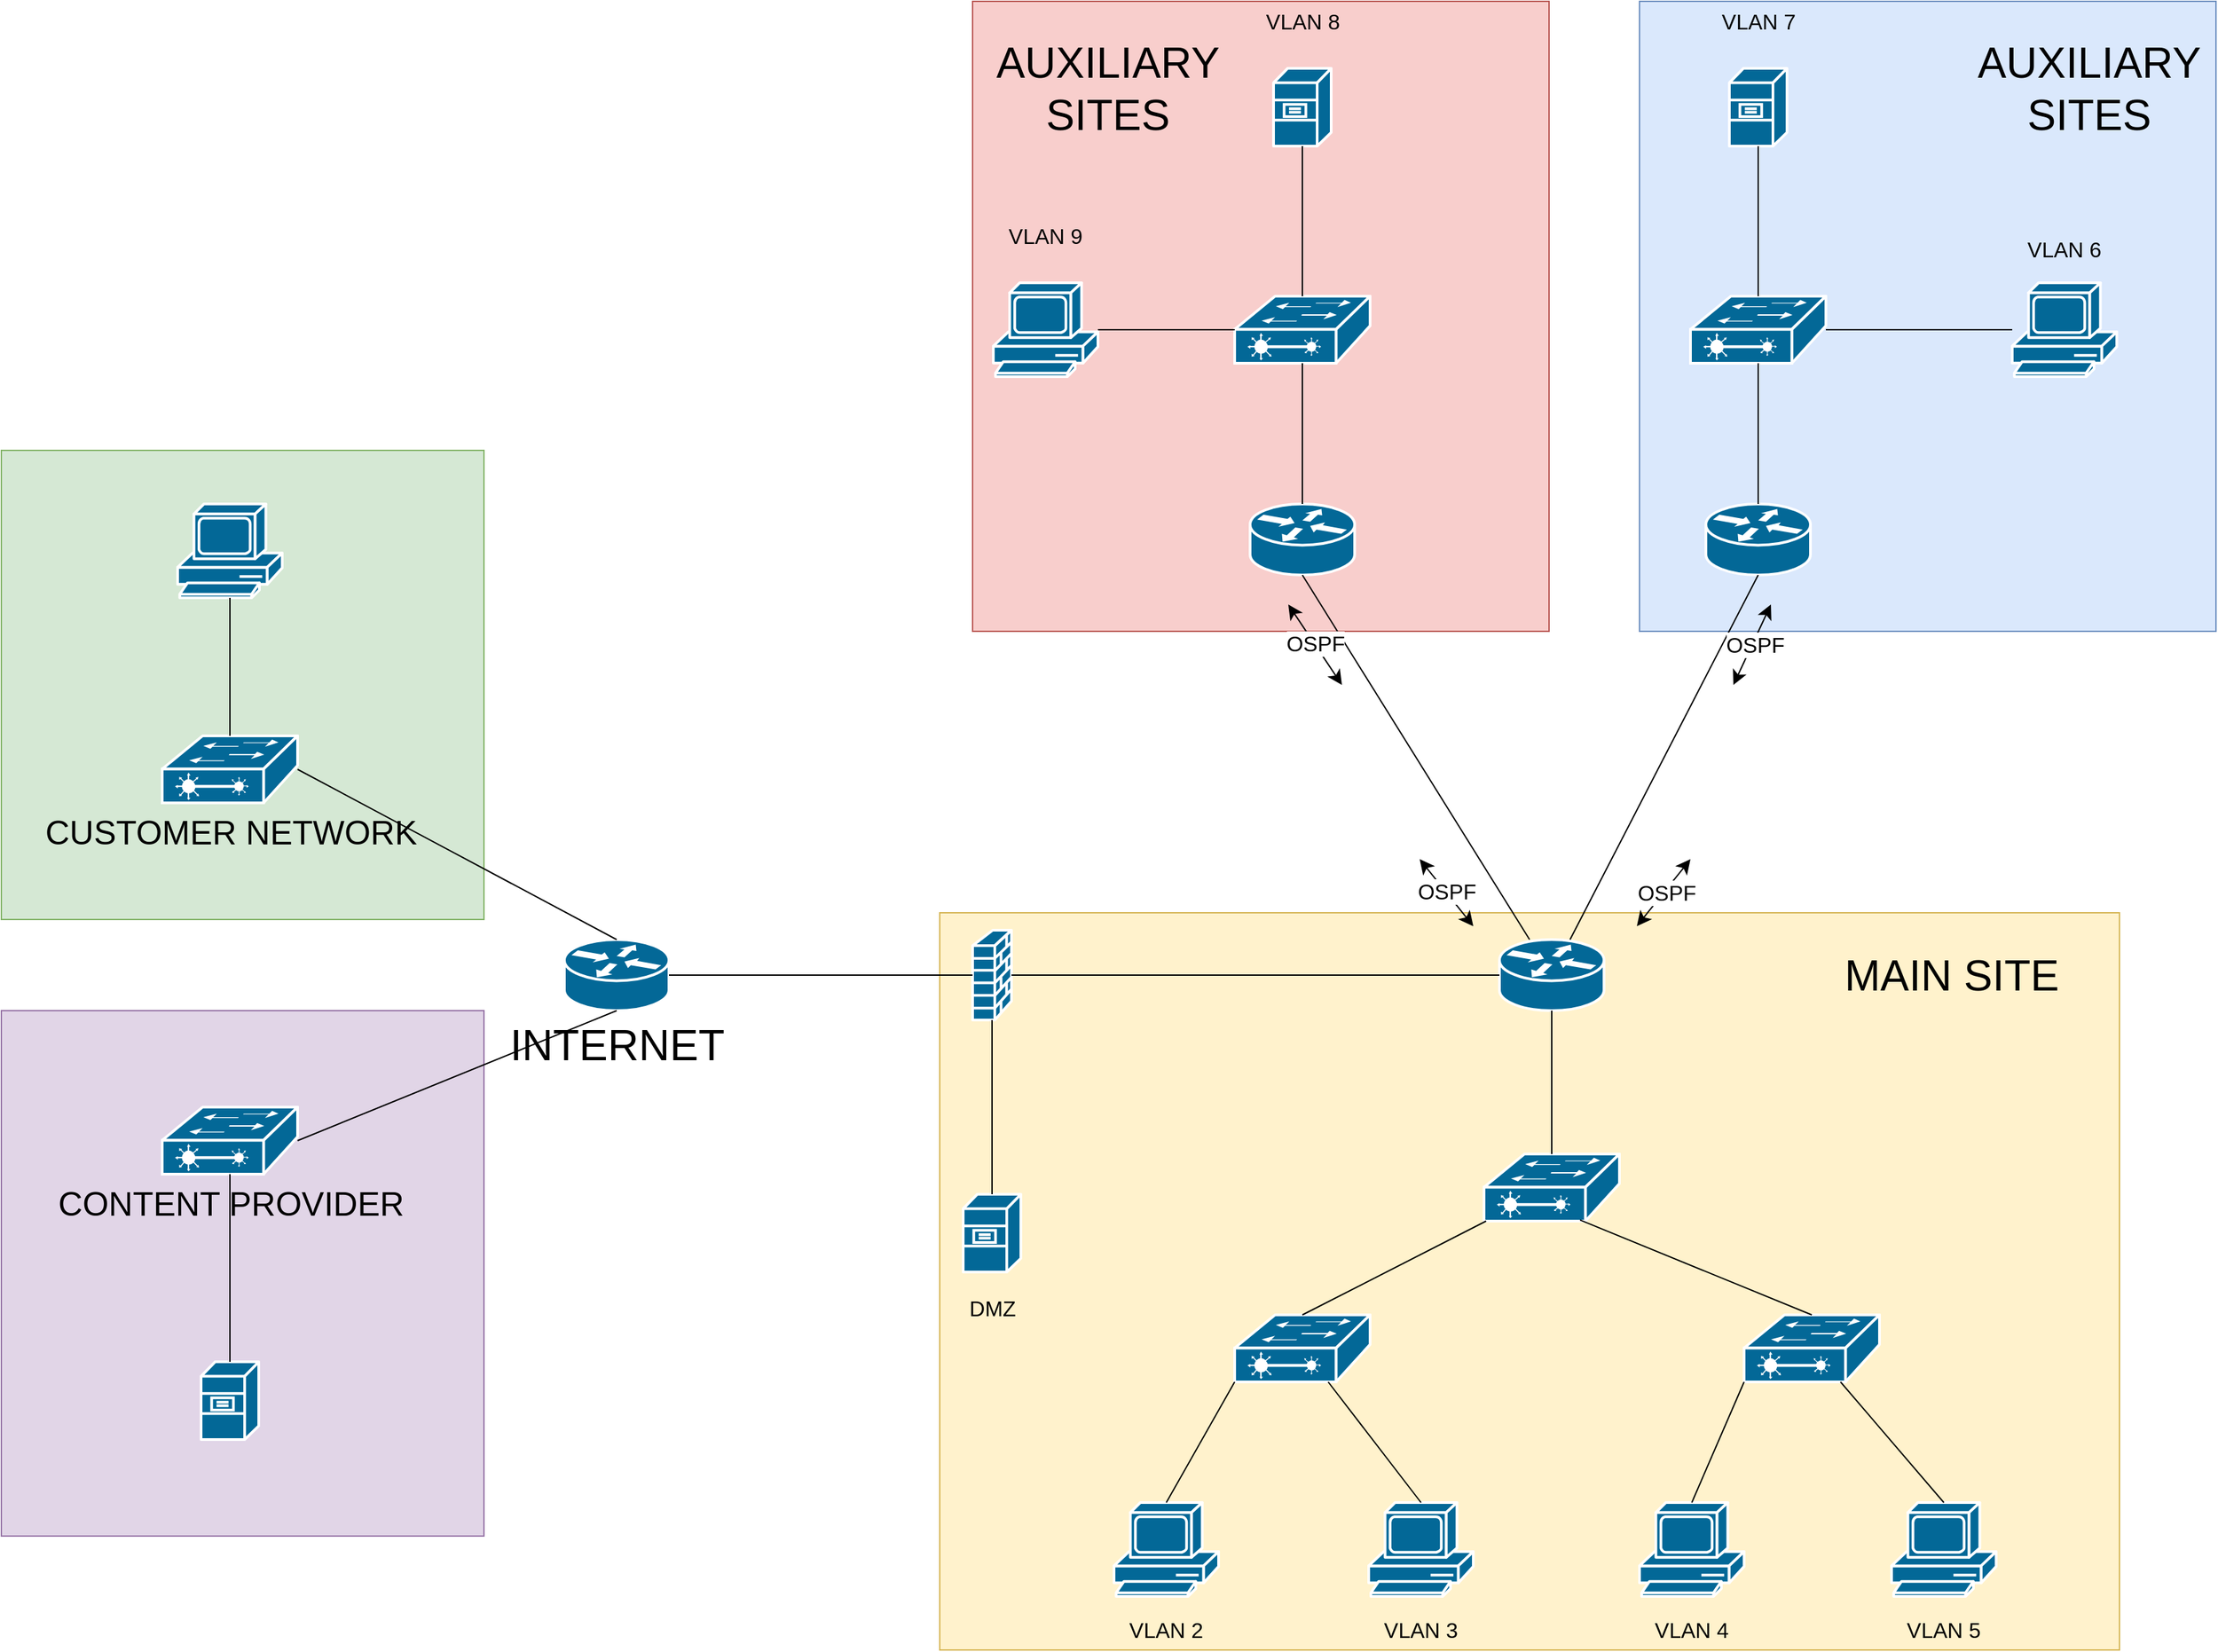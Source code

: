 <mxfile version="21.6.8" type="device">
  <diagram name="Page-1" id="c37626ed-c26b-45fb-9056-f9ebc6bb27b6">
    <mxGraphModel dx="3407" dy="1458" grid="1" gridSize="10" guides="1" tooltips="1" connect="1" arrows="1" fold="1" page="1" pageScale="1" pageWidth="1100" pageHeight="850" background="none" math="0" shadow="0">
      <root>
        <mxCell id="0" />
        <mxCell id="1" parent="0" />
        <mxCell id="qpIabbG1XHJWbCOoEQBx-73" value="" style="rounded=0;whiteSpace=wrap;html=1;fontSize=16;fillColor=#e1d5e7;strokeColor=#9673a6;" vertex="1" parent="1">
          <mxGeometry x="-920" y="798" width="360" height="392" as="geometry" />
        </mxCell>
        <mxCell id="qpIabbG1XHJWbCOoEQBx-72" value="" style="rounded=0;whiteSpace=wrap;html=1;fontSize=16;fillColor=#d5e8d4;strokeColor=#82b366;" vertex="1" parent="1">
          <mxGeometry x="-920" y="380" width="360" height="350" as="geometry" />
        </mxCell>
        <mxCell id="qpIabbG1XHJWbCOoEQBx-1" value="" style="rounded=0;whiteSpace=wrap;html=1;fontSize=16;shadow=0;fillColor=#fff2cc;strokeColor=#d6b656;" vertex="1" parent="1">
          <mxGeometry x="-220" y="725" width="880" height="550" as="geometry" />
        </mxCell>
        <mxCell id="qpIabbG1XHJWbCOoEQBx-2" value="" style="rounded=0;whiteSpace=wrap;html=1;fontSize=16;shadow=0;fillColor=#dae8fc;strokeColor=#6c8ebf;" vertex="1" parent="1">
          <mxGeometry x="302" y="45" width="430" height="470" as="geometry" />
        </mxCell>
        <mxCell id="qpIabbG1XHJWbCOoEQBx-3" value="" style="rounded=0;whiteSpace=wrap;html=1;fontSize=16;shadow=0;fillColor=#f8cecc;strokeColor=#b85450;" vertex="1" parent="1">
          <mxGeometry x="-195.5" y="45" width="430" height="470" as="geometry" />
        </mxCell>
        <mxCell id="qpIabbG1XHJWbCOoEQBx-4" value="" style="shape=mxgraph.cisco.switches.layer_2_remote_switch;sketch=0;html=1;pointerEvents=1;dashed=0;fillColor=#036897;strokeColor=#ffffff;strokeWidth=2;verticalLabelPosition=bottom;verticalAlign=top;align=center;outlineConnect=0;fontSize=16;" vertex="1" parent="1">
          <mxGeometry y="265" width="101" height="50" as="geometry" />
        </mxCell>
        <mxCell id="qpIabbG1XHJWbCOoEQBx-5" value="" style="shape=mxgraph.cisco.computers_and_peripherals.pc;sketch=0;html=1;pointerEvents=1;dashed=0;fillColor=#036897;strokeColor=#ffffff;strokeWidth=2;verticalLabelPosition=bottom;verticalAlign=top;align=center;outlineConnect=0;fontSize=16;" vertex="1" parent="1">
          <mxGeometry x="-180" y="255" width="78" height="70" as="geometry" />
        </mxCell>
        <mxCell id="qpIabbG1XHJWbCOoEQBx-6" value="" style="shape=mxgraph.cisco.servers.file_server;sketch=0;html=1;pointerEvents=1;dashed=0;fillColor=#036897;strokeColor=#ffffff;strokeWidth=2;verticalLabelPosition=bottom;verticalAlign=top;align=center;outlineConnect=0;fontSize=16;" vertex="1" parent="1">
          <mxGeometry x="29" y="95" width="43" height="58" as="geometry" />
        </mxCell>
        <mxCell id="qpIabbG1XHJWbCOoEQBx-7" value="" style="endArrow=none;html=1;rounded=0;fontSize=12;startSize=8;endSize=8;curved=1;exitX=0.5;exitY=0;exitDx=0;exitDy=0;exitPerimeter=0;entryX=0.5;entryY=1;entryDx=0;entryDy=0;entryPerimeter=0;" edge="1" parent="1" source="qpIabbG1XHJWbCOoEQBx-4" target="qpIabbG1XHJWbCOoEQBx-6">
          <mxGeometry width="50" height="50" relative="1" as="geometry">
            <mxPoint x="-10" y="-55" as="sourcePoint" />
            <mxPoint x="40" y="-105" as="targetPoint" />
          </mxGeometry>
        </mxCell>
        <mxCell id="qpIabbG1XHJWbCOoEQBx-8" value="" style="endArrow=none;html=1;rounded=0;fontSize=12;startSize=8;endSize=8;curved=1;exitX=0;exitY=0.5;exitDx=0;exitDy=0;exitPerimeter=0;" edge="1" parent="1" source="qpIabbG1XHJWbCOoEQBx-4" target="qpIabbG1XHJWbCOoEQBx-5">
          <mxGeometry width="50" height="50" relative="1" as="geometry">
            <mxPoint x="-10" y="145" as="sourcePoint" />
            <mxPoint x="40" y="95" as="targetPoint" />
          </mxGeometry>
        </mxCell>
        <mxCell id="qpIabbG1XHJWbCOoEQBx-9" value="" style="shape=mxgraph.cisco.switches.layer_2_remote_switch;sketch=0;html=1;pointerEvents=1;dashed=0;fillColor=#036897;strokeColor=#ffffff;strokeWidth=2;verticalLabelPosition=bottom;verticalAlign=top;align=center;outlineConnect=0;fontSize=16;" vertex="1" parent="1">
          <mxGeometry x="340" y="265" width="101" height="50" as="geometry" />
        </mxCell>
        <mxCell id="qpIabbG1XHJWbCOoEQBx-10" value="" style="shape=mxgraph.cisco.computers_and_peripherals.pc;sketch=0;html=1;pointerEvents=1;dashed=0;fillColor=#036897;strokeColor=#ffffff;strokeWidth=2;verticalLabelPosition=bottom;verticalAlign=top;align=center;outlineConnect=0;fontSize=16;" vertex="1" parent="1">
          <mxGeometry x="580" y="255" width="78" height="70" as="geometry" />
        </mxCell>
        <mxCell id="qpIabbG1XHJWbCOoEQBx-11" value="" style="shape=mxgraph.cisco.servers.file_server;sketch=0;html=1;pointerEvents=1;dashed=0;fillColor=#036897;strokeColor=#ffffff;strokeWidth=2;verticalLabelPosition=bottom;verticalAlign=top;align=center;outlineConnect=0;fontSize=16;" vertex="1" parent="1">
          <mxGeometry x="369" y="95" width="43" height="58" as="geometry" />
        </mxCell>
        <mxCell id="qpIabbG1XHJWbCOoEQBx-12" value="" style="endArrow=none;html=1;rounded=0;fontSize=12;startSize=8;endSize=8;curved=1;exitX=0.5;exitY=0;exitDx=0;exitDy=0;exitPerimeter=0;entryX=0.5;entryY=1;entryDx=0;entryDy=0;entryPerimeter=0;" edge="1" parent="1" source="qpIabbG1XHJWbCOoEQBx-9" target="qpIabbG1XHJWbCOoEQBx-11">
          <mxGeometry width="50" height="50" relative="1" as="geometry">
            <mxPoint x="330" y="-55" as="sourcePoint" />
            <mxPoint x="380" y="-105" as="targetPoint" />
          </mxGeometry>
        </mxCell>
        <mxCell id="qpIabbG1XHJWbCOoEQBx-13" value="" style="endArrow=none;html=1;rounded=0;fontSize=12;startSize=8;endSize=8;curved=1;exitX=1;exitY=0.5;exitDx=0;exitDy=0;exitPerimeter=0;" edge="1" parent="1" source="qpIabbG1XHJWbCOoEQBx-9" target="qpIabbG1XHJWbCOoEQBx-10">
          <mxGeometry width="50" height="50" relative="1" as="geometry">
            <mxPoint x="330" y="145" as="sourcePoint" />
            <mxPoint x="380" y="95" as="targetPoint" />
          </mxGeometry>
        </mxCell>
        <mxCell id="qpIabbG1XHJWbCOoEQBx-14" value="" style="shape=mxgraph.cisco.routers.router;sketch=0;html=1;pointerEvents=1;dashed=0;fillColor=#036897;strokeColor=#ffffff;strokeWidth=2;verticalLabelPosition=bottom;verticalAlign=top;align=center;outlineConnect=0;fontSize=16;" vertex="1" parent="1">
          <mxGeometry x="11.5" y="420" width="78" height="53" as="geometry" />
        </mxCell>
        <mxCell id="qpIabbG1XHJWbCOoEQBx-15" value="" style="shape=mxgraph.cisco.routers.router;sketch=0;html=1;pointerEvents=1;dashed=0;fillColor=#036897;strokeColor=#ffffff;strokeWidth=2;verticalLabelPosition=bottom;verticalAlign=top;align=center;outlineConnect=0;fontSize=16;" vertex="1" parent="1">
          <mxGeometry x="351.5" y="420" width="78" height="53" as="geometry" />
        </mxCell>
        <mxCell id="qpIabbG1XHJWbCOoEQBx-16" value="" style="endArrow=none;html=1;rounded=0;fontSize=12;startSize=8;endSize=8;curved=1;exitX=0.5;exitY=1;exitDx=0;exitDy=0;exitPerimeter=0;entryX=0.5;entryY=0;entryDx=0;entryDy=0;entryPerimeter=0;" edge="1" parent="1" source="qpIabbG1XHJWbCOoEQBx-4" target="qpIabbG1XHJWbCOoEQBx-14">
          <mxGeometry width="50" height="50" relative="1" as="geometry">
            <mxPoint x="180" y="345" as="sourcePoint" />
            <mxPoint x="230" y="295" as="targetPoint" />
          </mxGeometry>
        </mxCell>
        <mxCell id="qpIabbG1XHJWbCOoEQBx-17" value="" style="endArrow=none;html=1;rounded=0;fontSize=12;startSize=8;endSize=8;curved=1;exitX=0.5;exitY=1;exitDx=0;exitDy=0;exitPerimeter=0;entryX=0.5;entryY=0;entryDx=0;entryDy=0;entryPerimeter=0;" edge="1" parent="1" source="qpIabbG1XHJWbCOoEQBx-9" target="qpIabbG1XHJWbCOoEQBx-15">
          <mxGeometry width="50" height="50" relative="1" as="geometry">
            <mxPoint x="260" y="315" as="sourcePoint" />
            <mxPoint x="260" y="420" as="targetPoint" />
          </mxGeometry>
        </mxCell>
        <mxCell id="qpIabbG1XHJWbCOoEQBx-18" value="" style="shape=mxgraph.cisco.routers.router;sketch=0;html=1;pointerEvents=1;dashed=0;fillColor=#036897;strokeColor=#ffffff;strokeWidth=2;verticalLabelPosition=bottom;verticalAlign=top;align=center;outlineConnect=0;fontSize=16;" vertex="1" parent="1">
          <mxGeometry x="197.5" y="745" width="78" height="53" as="geometry" />
        </mxCell>
        <mxCell id="qpIabbG1XHJWbCOoEQBx-19" value="" style="endArrow=none;html=1;rounded=0;fontSize=12;startSize=8;endSize=8;curved=1;exitX=0.5;exitY=1;exitDx=0;exitDy=0;exitPerimeter=0;" edge="1" parent="1" source="qpIabbG1XHJWbCOoEQBx-14" target="qpIabbG1XHJWbCOoEQBx-18">
          <mxGeometry width="50" height="50" relative="1" as="geometry">
            <mxPoint x="180" y="585" as="sourcePoint" />
            <mxPoint x="230" y="535" as="targetPoint" />
          </mxGeometry>
        </mxCell>
        <mxCell id="qpIabbG1XHJWbCOoEQBx-20" value="" style="endArrow=none;html=1;rounded=0;fontSize=12;startSize=8;endSize=8;curved=1;entryX=0.5;entryY=1;entryDx=0;entryDy=0;entryPerimeter=0;" edge="1" parent="1" source="qpIabbG1XHJWbCOoEQBx-18" target="qpIabbG1XHJWbCOoEQBx-15">
          <mxGeometry width="50" height="50" relative="1" as="geometry">
            <mxPoint x="180" y="585" as="sourcePoint" />
            <mxPoint x="230" y="535" as="targetPoint" />
          </mxGeometry>
        </mxCell>
        <mxCell id="qpIabbG1XHJWbCOoEQBx-21" value="" style="shape=mxgraph.cisco.switches.layer_2_remote_switch;sketch=0;html=1;pointerEvents=1;dashed=0;fillColor=#036897;strokeColor=#ffffff;strokeWidth=2;verticalLabelPosition=bottom;verticalAlign=top;align=center;outlineConnect=0;fontSize=16;" vertex="1" parent="1">
          <mxGeometry x="186" y="905" width="101" height="50" as="geometry" />
        </mxCell>
        <mxCell id="qpIabbG1XHJWbCOoEQBx-22" value="" style="shape=mxgraph.cisco.switches.layer_2_remote_switch;sketch=0;html=1;pointerEvents=1;dashed=0;fillColor=#036897;strokeColor=#ffffff;strokeWidth=2;verticalLabelPosition=bottom;verticalAlign=top;align=center;outlineConnect=0;fontSize=16;" vertex="1" parent="1">
          <mxGeometry y="1025" width="101" height="50" as="geometry" />
        </mxCell>
        <mxCell id="qpIabbG1XHJWbCOoEQBx-23" value="" style="shape=mxgraph.cisco.switches.layer_2_remote_switch;sketch=0;html=1;pointerEvents=1;dashed=0;fillColor=#036897;strokeColor=#ffffff;strokeWidth=2;verticalLabelPosition=bottom;verticalAlign=top;align=center;outlineConnect=0;fontSize=16;" vertex="1" parent="1">
          <mxGeometry x="380" y="1025" width="101" height="50" as="geometry" />
        </mxCell>
        <mxCell id="qpIabbG1XHJWbCOoEQBx-24" value="" style="shape=mxgraph.cisco.computers_and_peripherals.pc;sketch=0;html=1;pointerEvents=1;dashed=0;fillColor=#036897;strokeColor=#ffffff;strokeWidth=2;verticalLabelPosition=bottom;verticalAlign=top;align=center;outlineConnect=0;fontSize=16;" vertex="1" parent="1">
          <mxGeometry x="-90" y="1165" width="78" height="70" as="geometry" />
        </mxCell>
        <mxCell id="qpIabbG1XHJWbCOoEQBx-25" value="" style="shape=mxgraph.cisco.computers_and_peripherals.pc;sketch=0;html=1;pointerEvents=1;dashed=0;fillColor=#036897;strokeColor=#ffffff;strokeWidth=2;verticalLabelPosition=bottom;verticalAlign=top;align=center;outlineConnect=0;fontSize=16;" vertex="1" parent="1">
          <mxGeometry x="100" y="1165" width="78" height="70" as="geometry" />
        </mxCell>
        <mxCell id="qpIabbG1XHJWbCOoEQBx-26" value="" style="shape=mxgraph.cisco.computers_and_peripherals.pc;sketch=0;html=1;pointerEvents=1;dashed=0;fillColor=#036897;strokeColor=#ffffff;strokeWidth=2;verticalLabelPosition=bottom;verticalAlign=top;align=center;outlineConnect=0;fontSize=16;" vertex="1" parent="1">
          <mxGeometry x="302" y="1165" width="78" height="70" as="geometry" />
        </mxCell>
        <mxCell id="qpIabbG1XHJWbCOoEQBx-27" value="" style="shape=mxgraph.cisco.computers_and_peripherals.pc;sketch=0;html=1;pointerEvents=1;dashed=0;fillColor=#036897;strokeColor=#ffffff;strokeWidth=2;verticalLabelPosition=bottom;verticalAlign=top;align=center;outlineConnect=0;fontSize=16;" vertex="1" parent="1">
          <mxGeometry x="490" y="1165" width="78" height="70" as="geometry" />
        </mxCell>
        <mxCell id="qpIabbG1XHJWbCOoEQBx-28" value="" style="endArrow=none;html=1;rounded=0;fontSize=12;startSize=8;endSize=8;curved=1;entryX=0.5;entryY=1;entryDx=0;entryDy=0;entryPerimeter=0;exitX=0.5;exitY=0;exitDx=0;exitDy=0;exitPerimeter=0;" edge="1" parent="1" source="qpIabbG1XHJWbCOoEQBx-21" target="qpIabbG1XHJWbCOoEQBx-18">
          <mxGeometry width="50" height="50" relative="1" as="geometry">
            <mxPoint x="180" y="995" as="sourcePoint" />
            <mxPoint x="230" y="945" as="targetPoint" />
          </mxGeometry>
        </mxCell>
        <mxCell id="qpIabbG1XHJWbCOoEQBx-29" value="" style="endArrow=none;html=1;rounded=0;fontSize=12;startSize=8;endSize=8;curved=1;exitX=0.5;exitY=0;exitDx=0;exitDy=0;exitPerimeter=0;" edge="1" parent="1" source="qpIabbG1XHJWbCOoEQBx-22" target="qpIabbG1XHJWbCOoEQBx-21">
          <mxGeometry width="50" height="50" relative="1" as="geometry">
            <mxPoint x="180" y="995" as="sourcePoint" />
            <mxPoint x="230" y="945" as="targetPoint" />
          </mxGeometry>
        </mxCell>
        <mxCell id="qpIabbG1XHJWbCOoEQBx-30" value="" style="endArrow=none;html=1;rounded=0;fontSize=12;startSize=8;endSize=8;curved=1;entryX=0.5;entryY=0;entryDx=0;entryDy=0;entryPerimeter=0;exitX=0.709;exitY=0.984;exitDx=0;exitDy=0;exitPerimeter=0;" edge="1" parent="1" source="qpIabbG1XHJWbCOoEQBx-21" target="qpIabbG1XHJWbCOoEQBx-23">
          <mxGeometry width="50" height="50" relative="1" as="geometry">
            <mxPoint x="180" y="995" as="sourcePoint" />
            <mxPoint x="230" y="945" as="targetPoint" />
          </mxGeometry>
        </mxCell>
        <mxCell id="qpIabbG1XHJWbCOoEQBx-31" value="" style="endArrow=none;html=1;rounded=0;fontSize=12;startSize=8;endSize=8;curved=1;entryX=0.5;entryY=0;entryDx=0;entryDy=0;entryPerimeter=0;" edge="1" parent="1" target="qpIabbG1XHJWbCOoEQBx-24">
          <mxGeometry width="50" height="50" relative="1" as="geometry">
            <mxPoint y="1075" as="sourcePoint" />
            <mxPoint x="230" y="945" as="targetPoint" />
          </mxGeometry>
        </mxCell>
        <mxCell id="qpIabbG1XHJWbCOoEQBx-32" value="" style="endArrow=none;html=1;rounded=0;fontSize=12;startSize=8;endSize=8;curved=1;exitX=0.5;exitY=0;exitDx=0;exitDy=0;exitPerimeter=0;" edge="1" parent="1" source="qpIabbG1XHJWbCOoEQBx-25" target="qpIabbG1XHJWbCOoEQBx-22">
          <mxGeometry width="50" height="50" relative="1" as="geometry">
            <mxPoint x="61" y="1085" as="sourcePoint" />
            <mxPoint x="-41" y="1175" as="targetPoint" />
          </mxGeometry>
        </mxCell>
        <mxCell id="qpIabbG1XHJWbCOoEQBx-33" value="" style="endArrow=none;html=1;rounded=0;fontSize=12;startSize=8;endSize=8;curved=1;exitX=0.5;exitY=0;exitDx=0;exitDy=0;exitPerimeter=0;entryX=0;entryY=1;entryDx=0;entryDy=0;entryPerimeter=0;" edge="1" parent="1" source="qpIabbG1XHJWbCOoEQBx-26" target="qpIabbG1XHJWbCOoEQBx-23">
          <mxGeometry width="50" height="50" relative="1" as="geometry">
            <mxPoint x="71" y="1095" as="sourcePoint" />
            <mxPoint x="-31" y="1185" as="targetPoint" />
          </mxGeometry>
        </mxCell>
        <mxCell id="qpIabbG1XHJWbCOoEQBx-34" value="" style="endArrow=none;html=1;rounded=0;fontSize=12;startSize=8;endSize=8;curved=1;exitX=0.5;exitY=0;exitDx=0;exitDy=0;exitPerimeter=0;" edge="1" parent="1" source="qpIabbG1XHJWbCOoEQBx-27" target="qpIabbG1XHJWbCOoEQBx-23">
          <mxGeometry width="50" height="50" relative="1" as="geometry">
            <mxPoint x="81" y="1105" as="sourcePoint" />
            <mxPoint x="-21" y="1195" as="targetPoint" />
          </mxGeometry>
        </mxCell>
        <mxCell id="qpIabbG1XHJWbCOoEQBx-35" value="" style="shape=mxgraph.cisco.security.firewall;sketch=0;html=1;pointerEvents=1;dashed=0;fillColor=#036897;strokeColor=#ffffff;strokeWidth=2;verticalLabelPosition=bottom;verticalAlign=top;align=center;outlineConnect=0;fontSize=16;" vertex="1" parent="1">
          <mxGeometry x="-195.5" y="738" width="29" height="67" as="geometry" />
        </mxCell>
        <mxCell id="qpIabbG1XHJWbCOoEQBx-36" value="" style="endArrow=none;html=1;rounded=0;fontSize=12;startSize=8;endSize=8;curved=1;exitX=0;exitY=0.5;exitDx=0;exitDy=0;exitPerimeter=0;entryX=1;entryY=0.5;entryDx=0;entryDy=0;entryPerimeter=0;" edge="1" parent="1" source="qpIabbG1XHJWbCOoEQBx-18" target="qpIabbG1XHJWbCOoEQBx-35">
          <mxGeometry width="50" height="50" relative="1" as="geometry">
            <mxPoint x="180" y="695" as="sourcePoint" />
            <mxPoint x="230" y="645" as="targetPoint" />
          </mxGeometry>
        </mxCell>
        <mxCell id="qpIabbG1XHJWbCOoEQBx-37" value="" style="endArrow=classic;startArrow=classic;html=1;rounded=0;fontSize=12;startSize=8;endSize=8;curved=1;" edge="1" parent="1">
          <mxGeometry width="50" height="50" relative="1" as="geometry">
            <mxPoint x="138" y="685" as="sourcePoint" />
            <mxPoint x="178" y="735" as="targetPoint" />
          </mxGeometry>
        </mxCell>
        <mxCell id="qpIabbG1XHJWbCOoEQBx-38" value="OSPF" style="edgeLabel;html=1;align=center;verticalAlign=middle;resizable=0;points=[];fontSize=16;" vertex="1" connectable="0" parent="qpIabbG1XHJWbCOoEQBx-37">
          <mxGeometry x="-0.036" y="1" relative="1" as="geometry">
            <mxPoint as="offset" />
          </mxGeometry>
        </mxCell>
        <mxCell id="qpIabbG1XHJWbCOoEQBx-39" value="" style="endArrow=classic;startArrow=classic;html=1;rounded=0;fontSize=12;startSize=8;endSize=8;curved=1;" edge="1" parent="1">
          <mxGeometry width="50" height="50" relative="1" as="geometry">
            <mxPoint x="340" y="685" as="sourcePoint" />
            <mxPoint x="300" y="735" as="targetPoint" />
          </mxGeometry>
        </mxCell>
        <mxCell id="qpIabbG1XHJWbCOoEQBx-40" value="OSPF" style="edgeLabel;html=1;align=center;verticalAlign=middle;resizable=0;points=[];fontSize=16;" vertex="1" connectable="0" parent="qpIabbG1XHJWbCOoEQBx-39">
          <mxGeometry x="-0.036" y="1" relative="1" as="geometry">
            <mxPoint as="offset" />
          </mxGeometry>
        </mxCell>
        <mxCell id="qpIabbG1XHJWbCOoEQBx-41" value="" style="endArrow=classic;startArrow=classic;html=1;rounded=0;fontSize=12;startSize=8;endSize=8;curved=1;" edge="1" parent="1">
          <mxGeometry width="50" height="50" relative="1" as="geometry">
            <mxPoint x="40" y="495" as="sourcePoint" />
            <mxPoint x="80" y="555" as="targetPoint" />
          </mxGeometry>
        </mxCell>
        <mxCell id="qpIabbG1XHJWbCOoEQBx-42" value="OSPF" style="edgeLabel;html=1;align=center;verticalAlign=middle;resizable=0;points=[];fontSize=16;" vertex="1" connectable="0" parent="qpIabbG1XHJWbCOoEQBx-41">
          <mxGeometry x="-0.036" y="1" relative="1" as="geometry">
            <mxPoint as="offset" />
          </mxGeometry>
        </mxCell>
        <mxCell id="qpIabbG1XHJWbCOoEQBx-43" value="" style="endArrow=classic;startArrow=classic;html=1;rounded=0;fontSize=12;startSize=8;endSize=8;curved=1;" edge="1" parent="1">
          <mxGeometry width="50" height="50" relative="1" as="geometry">
            <mxPoint x="400" y="495" as="sourcePoint" />
            <mxPoint x="372" y="555" as="targetPoint" />
          </mxGeometry>
        </mxCell>
        <mxCell id="qpIabbG1XHJWbCOoEQBx-44" value="OSPF" style="edgeLabel;html=1;align=center;verticalAlign=middle;resizable=0;points=[];fontSize=16;" vertex="1" connectable="0" parent="qpIabbG1XHJWbCOoEQBx-43">
          <mxGeometry x="-0.036" y="1" relative="1" as="geometry">
            <mxPoint as="offset" />
          </mxGeometry>
        </mxCell>
        <mxCell id="qpIabbG1XHJWbCOoEQBx-45" value="VLAN 2" style="text;html=1;strokeColor=none;fillColor=none;align=center;verticalAlign=middle;whiteSpace=wrap;rounded=0;fontSize=16;" vertex="1" parent="1">
          <mxGeometry x="-81" y="1245" width="60" height="30" as="geometry" />
        </mxCell>
        <mxCell id="qpIabbG1XHJWbCOoEQBx-46" value="VLAN 3" style="text;html=1;strokeColor=none;fillColor=none;align=center;verticalAlign=middle;whiteSpace=wrap;rounded=0;fontSize=16;" vertex="1" parent="1">
          <mxGeometry x="109" y="1245" width="60" height="30" as="geometry" />
        </mxCell>
        <mxCell id="qpIabbG1XHJWbCOoEQBx-47" value="VLAN 4" style="text;html=1;strokeColor=none;fillColor=none;align=center;verticalAlign=middle;whiteSpace=wrap;rounded=0;fontSize=16;" vertex="1" parent="1">
          <mxGeometry x="311" y="1245" width="60" height="30" as="geometry" />
        </mxCell>
        <mxCell id="qpIabbG1XHJWbCOoEQBx-48" value="VLAN 5" style="text;html=1;strokeColor=none;fillColor=none;align=center;verticalAlign=middle;whiteSpace=wrap;rounded=0;fontSize=16;" vertex="1" parent="1">
          <mxGeometry x="499" y="1245" width="60" height="30" as="geometry" />
        </mxCell>
        <mxCell id="qpIabbG1XHJWbCOoEQBx-49" value="VLAN 8" style="text;html=1;strokeColor=none;fillColor=none;align=center;verticalAlign=middle;whiteSpace=wrap;rounded=0;fontSize=16;" vertex="1" parent="1">
          <mxGeometry x="20.5" y="45" width="60" height="30" as="geometry" />
        </mxCell>
        <mxCell id="qpIabbG1XHJWbCOoEQBx-50" value="VLAN 7" style="text;html=1;strokeColor=none;fillColor=none;align=center;verticalAlign=middle;whiteSpace=wrap;rounded=0;fontSize=16;" vertex="1" parent="1">
          <mxGeometry x="360.5" y="45" width="60" height="30" as="geometry" />
        </mxCell>
        <mxCell id="qpIabbG1XHJWbCOoEQBx-51" value="VLAN 9" style="text;html=1;strokeColor=none;fillColor=none;align=center;verticalAlign=middle;whiteSpace=wrap;rounded=0;fontSize=16;" vertex="1" parent="1">
          <mxGeometry x="-171" y="205" width="60" height="30" as="geometry" />
        </mxCell>
        <mxCell id="qpIabbG1XHJWbCOoEQBx-52" value="VLAN 6" style="text;html=1;strokeColor=none;fillColor=none;align=center;verticalAlign=middle;whiteSpace=wrap;rounded=0;fontSize=16;" vertex="1" parent="1">
          <mxGeometry x="589" y="215" width="60" height="30" as="geometry" />
        </mxCell>
        <mxCell id="qpIabbG1XHJWbCOoEQBx-53" value="" style="shape=mxgraph.cisco.servers.file_server;sketch=0;html=1;pointerEvents=1;dashed=0;fillColor=#036897;strokeColor=#ffffff;strokeWidth=2;verticalLabelPosition=bottom;verticalAlign=top;align=center;outlineConnect=0;fontSize=16;" vertex="1" parent="1">
          <mxGeometry x="-202.5" y="935" width="43" height="58" as="geometry" />
        </mxCell>
        <mxCell id="qpIabbG1XHJWbCOoEQBx-54" value="" style="endArrow=none;html=1;rounded=0;fontSize=12;startSize=8;endSize=8;curved=1;exitX=0.5;exitY=1;exitDx=0;exitDy=0;exitPerimeter=0;entryX=0.5;entryY=0;entryDx=0;entryDy=0;entryPerimeter=0;" edge="1" parent="1" source="qpIabbG1XHJWbCOoEQBx-35" target="qpIabbG1XHJWbCOoEQBx-53">
          <mxGeometry width="50" height="50" relative="1" as="geometry">
            <mxPoint x="-20" y="945" as="sourcePoint" />
            <mxPoint x="-90" y="625" as="targetPoint" />
          </mxGeometry>
        </mxCell>
        <mxCell id="qpIabbG1XHJWbCOoEQBx-55" value="DMZ" style="text;html=1;strokeColor=none;fillColor=none;align=center;verticalAlign=middle;whiteSpace=wrap;rounded=0;fontSize=16;" vertex="1" parent="1">
          <mxGeometry x="-216.5" y="1005" width="71" height="30" as="geometry" />
        </mxCell>
        <mxCell id="qpIabbG1XHJWbCOoEQBx-56" value="&lt;font style=&quot;font-size: 32px;&quot;&gt;MAIN SITE&lt;/font&gt;" style="text;html=1;strokeColor=none;fillColor=none;align=center;verticalAlign=middle;whiteSpace=wrap;rounded=0;fontSize=16;strokeWidth=0;" vertex="1" parent="1">
          <mxGeometry x="450" y="756.5" width="170" height="30" as="geometry" />
        </mxCell>
        <mxCell id="qpIabbG1XHJWbCOoEQBx-57" value="&lt;span style=&quot;font-size: 32px;&quot;&gt;AUXILIARY SITES&lt;/span&gt;" style="text;html=1;strokeColor=none;fillColor=none;align=center;verticalAlign=middle;whiteSpace=wrap;rounded=0;fontSize=16;strokeWidth=0;" vertex="1" parent="1">
          <mxGeometry x="-189" y="95" width="189" height="30" as="geometry" />
        </mxCell>
        <mxCell id="qpIabbG1XHJWbCOoEQBx-58" value="&lt;span style=&quot;font-size: 32px;&quot;&gt;AUXILIARY SITES&lt;/span&gt;" style="text;html=1;strokeColor=none;fillColor=none;align=center;verticalAlign=middle;whiteSpace=wrap;rounded=0;fontSize=16;strokeWidth=0;" vertex="1" parent="1">
          <mxGeometry x="543" y="95" width="189" height="30" as="geometry" />
        </mxCell>
        <mxCell id="qpIabbG1XHJWbCOoEQBx-59" value="&lt;font style=&quot;font-size: 32px;&quot;&gt;INTERNET&lt;/font&gt;" style="shape=mxgraph.cisco.routers.router;sketch=0;html=1;pointerEvents=1;dashed=0;fillColor=#036897;strokeColor=#ffffff;strokeWidth=2;verticalLabelPosition=bottom;verticalAlign=top;align=center;outlineConnect=0;fontSize=16;" vertex="1" parent="1">
          <mxGeometry x="-500" y="745" width="78" height="53" as="geometry" />
        </mxCell>
        <mxCell id="qpIabbG1XHJWbCOoEQBx-60" value="" style="endArrow=none;html=1;rounded=0;fontSize=12;startSize=8;endSize=8;curved=1;exitX=0;exitY=0.5;exitDx=0;exitDy=0;exitPerimeter=0;entryX=1;entryY=0.5;entryDx=0;entryDy=0;entryPerimeter=0;" edge="1" parent="1" source="qpIabbG1XHJWbCOoEQBx-35" target="qpIabbG1XHJWbCOoEQBx-59">
          <mxGeometry width="50" height="50" relative="1" as="geometry">
            <mxPoint x="-210" y="655" as="sourcePoint" />
            <mxPoint x="-160" y="605" as="targetPoint" />
          </mxGeometry>
        </mxCell>
        <mxCell id="qpIabbG1XHJWbCOoEQBx-61" value="" style="endArrow=none;html=1;rounded=0;fontSize=12;startSize=8;endSize=8;curved=1;exitX=0.5;exitY=0;exitDx=0;exitDy=0;exitPerimeter=0;entryX=1;entryY=0.5;entryDx=0;entryDy=0;entryPerimeter=0;" edge="1" parent="1" source="qpIabbG1XHJWbCOoEQBx-59" target="qpIabbG1XHJWbCOoEQBx-62">
          <mxGeometry width="50" height="50" relative="1" as="geometry">
            <mxPoint x="80" y="650" as="sourcePoint" />
            <mxPoint x="-461" y="460" as="targetPoint" />
          </mxGeometry>
        </mxCell>
        <mxCell id="qpIabbG1XHJWbCOoEQBx-62" value="&lt;font style=&quot;font-size: 25px;&quot;&gt;CUSTOMER NETWORK&lt;/font&gt;" style="shape=mxgraph.cisco.switches.layer_2_remote_switch;sketch=0;html=1;pointerEvents=1;dashed=0;fillColor=#036897;strokeColor=#ffffff;strokeWidth=2;verticalLabelPosition=bottom;verticalAlign=top;align=center;outlineConnect=0;fontSize=16;" vertex="1" parent="1">
          <mxGeometry x="-800" y="593" width="101" height="50" as="geometry" />
        </mxCell>
        <mxCell id="qpIabbG1XHJWbCOoEQBx-63" value="" style="shape=mxgraph.cisco.computers_and_peripherals.pc;sketch=0;html=1;pointerEvents=1;dashed=0;fillColor=#036897;strokeColor=#ffffff;strokeWidth=2;verticalLabelPosition=bottom;verticalAlign=top;align=center;outlineConnect=0;fontSize=16;" vertex="1" parent="1">
          <mxGeometry x="-788.5" y="420" width="78" height="70" as="geometry" />
        </mxCell>
        <mxCell id="qpIabbG1XHJWbCOoEQBx-64" value="" style="endArrow=none;html=1;rounded=0;fontSize=12;startSize=8;endSize=8;curved=1;exitX=0.5;exitY=1;exitDx=0;exitDy=0;exitPerimeter=0;entryX=0.5;entryY=0;entryDx=0;entryDy=0;entryPerimeter=0;" edge="1" parent="1" source="qpIabbG1XHJWbCOoEQBx-63" target="qpIabbG1XHJWbCOoEQBx-62">
          <mxGeometry width="50" height="50" relative="1" as="geometry">
            <mxPoint x="-806.5" y="325" as="sourcePoint" />
            <mxPoint x="-908.5" y="325" as="targetPoint" />
          </mxGeometry>
        </mxCell>
        <mxCell id="qpIabbG1XHJWbCOoEQBx-65" value="&lt;font style=&quot;font-size: 25px;&quot;&gt;CONTENT PROVIDER&lt;/font&gt;" style="shape=mxgraph.cisco.switches.layer_2_remote_switch;sketch=0;html=1;pointerEvents=1;dashed=0;fillColor=#036897;strokeColor=#ffffff;strokeWidth=2;verticalLabelPosition=bottom;verticalAlign=top;align=center;outlineConnect=0;fontSize=16;" vertex="1" parent="1">
          <mxGeometry x="-800" y="870" width="101" height="50" as="geometry" />
        </mxCell>
        <mxCell id="qpIabbG1XHJWbCOoEQBx-69" value="" style="shape=mxgraph.cisco.servers.file_server;sketch=0;html=1;pointerEvents=1;dashed=0;fillColor=#036897;strokeColor=#ffffff;strokeWidth=2;verticalLabelPosition=bottom;verticalAlign=top;align=center;outlineConnect=0;fontSize=16;" vertex="1" parent="1">
          <mxGeometry x="-771" y="1060" width="43" height="58" as="geometry" />
        </mxCell>
        <mxCell id="qpIabbG1XHJWbCOoEQBx-70" value="" style="endArrow=none;html=1;rounded=0;fontSize=12;startSize=8;endSize=8;curved=1;exitX=0.5;exitY=1;exitDx=0;exitDy=0;exitPerimeter=0;entryX=0.5;entryY=0;entryDx=0;entryDy=0;entryPerimeter=0;" edge="1" parent="1" source="qpIabbG1XHJWbCOoEQBx-65" target="qpIabbG1XHJWbCOoEQBx-69">
          <mxGeometry width="50" height="50" relative="1" as="geometry">
            <mxPoint x="-70" y="910" as="sourcePoint" />
            <mxPoint x="-20" y="860" as="targetPoint" />
          </mxGeometry>
        </mxCell>
        <mxCell id="qpIabbG1XHJWbCOoEQBx-71" value="" style="endArrow=none;html=1;rounded=0;fontSize=12;startSize=8;endSize=8;curved=1;entryX=0.5;entryY=1;entryDx=0;entryDy=0;entryPerimeter=0;exitX=1;exitY=0.5;exitDx=0;exitDy=0;exitPerimeter=0;" edge="1" parent="1" source="qpIabbG1XHJWbCOoEQBx-65" target="qpIabbG1XHJWbCOoEQBx-59">
          <mxGeometry width="50" height="50" relative="1" as="geometry">
            <mxPoint x="-70" y="910" as="sourcePoint" />
            <mxPoint x="-20" y="860" as="targetPoint" />
          </mxGeometry>
        </mxCell>
      </root>
    </mxGraphModel>
  </diagram>
</mxfile>
